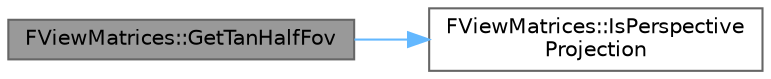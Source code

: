 digraph "FViewMatrices::GetTanHalfFov"
{
 // INTERACTIVE_SVG=YES
 // LATEX_PDF_SIZE
  bgcolor="transparent";
  edge [fontname=Helvetica,fontsize=10,labelfontname=Helvetica,labelfontsize=10];
  node [fontname=Helvetica,fontsize=10,shape=box,height=0.2,width=0.4];
  rankdir="LR";
  Node1 [id="Node000001",label="FViewMatrices::GetTanHalfFov",height=0.2,width=0.4,color="gray40", fillcolor="grey60", style="filled", fontcolor="black",tooltip=" "];
  Node1 -> Node2 [id="edge1_Node000001_Node000002",color="steelblue1",style="solid",tooltip=" "];
  Node2 [id="Node000002",label="FViewMatrices::IsPerspective\lProjection",height=0.2,width=0.4,color="grey40", fillcolor="white", style="filled",URL="$d4/da9/structFViewMatrices.html#a506437fd1f3f2a3a8d14329902872835",tooltip=" "];
}
